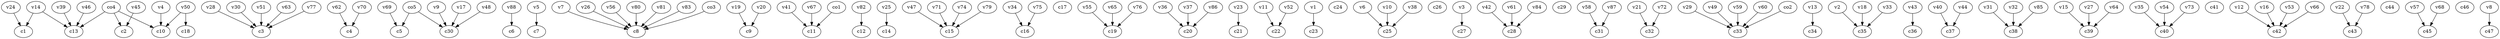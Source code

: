 strict digraph  {
c1;
c2;
c3;
c4;
c5;
c6;
c7;
c8;
c9;
c10;
c11;
c12;
c13;
c14;
c15;
c16;
c17;
c18;
c19;
c20;
c21;
c22;
c23;
c24;
c25;
c26;
c27;
c28;
c29;
c30;
c31;
c32;
c33;
c34;
c35;
c36;
c37;
c38;
c39;
c40;
c41;
c42;
c43;
c44;
c45;
c46;
c47;
v1;
v2;
v3;
v4;
v5;
v6;
v7;
v8;
v9;
v10;
v11;
v12;
v13;
v14;
v15;
v16;
v17;
v18;
v19;
v20;
v21;
v22;
v23;
v24;
v25;
v26;
v27;
v28;
v29;
v30;
v31;
v32;
v33;
v34;
v35;
v36;
v37;
v38;
v39;
v40;
v41;
v42;
v43;
v44;
v45;
v46;
v47;
v48;
v49;
v50;
v51;
v52;
v53;
v54;
v55;
v56;
v57;
v58;
v59;
v60;
v61;
v62;
v63;
v64;
v65;
v66;
v67;
v68;
v69;
v70;
v71;
v72;
v73;
v74;
v75;
v76;
v77;
v78;
v79;
v80;
v81;
v82;
v83;
v84;
v85;
v86;
v87;
v88;
co1;
co2;
co3;
co4;
co5;
v1 -> c23  [weight=1];
v2 -> c35  [weight=1];
v3 -> c27  [weight=1];
v4 -> c10  [weight=1];
v5 -> c7  [weight=1];
v6 -> c25  [weight=1];
v7 -> c8  [weight=1];
v8 -> c47  [weight=1];
v9 -> c30  [weight=1];
v10 -> c25  [weight=1];
v11 -> c22  [weight=1];
v12 -> c42  [weight=1];
v13 -> c34  [weight=1];
v14 -> c1  [weight=1];
v14 -> c13  [weight=1];
v15 -> c39  [weight=1];
v16 -> c42  [weight=1];
v17 -> c30  [weight=1];
v18 -> c35  [weight=1];
v19 -> c9  [weight=1];
v20 -> c9  [weight=1];
v21 -> c32  [weight=1];
v22 -> c43  [weight=1];
v23 -> c21  [weight=1];
v24 -> c1  [weight=1];
v25 -> c14  [weight=1];
v26 -> c8  [weight=1];
v27 -> c39  [weight=1];
v28 -> c3  [weight=1];
v29 -> c33  [weight=1];
v30 -> c3  [weight=1];
v31 -> c38  [weight=1];
v32 -> c38  [weight=1];
v33 -> c35  [weight=1];
v34 -> c16  [weight=1];
v35 -> c40  [weight=1];
v36 -> c20  [weight=1];
v37 -> c20  [weight=1];
v38 -> c25  [weight=1];
v39 -> c13  [weight=1];
v40 -> c37  [weight=1];
v41 -> c11  [weight=1];
v42 -> c28  [weight=1];
v43 -> c36  [weight=1];
v44 -> c37  [weight=1];
v45 -> c2  [weight=1];
v46 -> c13  [weight=1];
v47 -> c15  [weight=1];
v48 -> c30  [weight=1];
v49 -> c33  [weight=1];
v50 -> c10  [weight=1];
v50 -> c18  [weight=1];
v51 -> c3  [weight=1];
v52 -> c22  [weight=1];
v53 -> c42  [weight=1];
v54 -> c40  [weight=1];
v55 -> c19  [weight=1];
v56 -> c8  [weight=1];
v57 -> c45  [weight=1];
v58 -> c31  [weight=1];
v59 -> c33  [weight=1];
v60 -> c33  [weight=1];
v61 -> c28  [weight=1];
v62 -> c4  [weight=1];
v63 -> c3  [weight=1];
v64 -> c39  [weight=1];
v65 -> c19  [weight=1];
v66 -> c42  [weight=1];
v67 -> c11  [weight=1];
v68 -> c45  [weight=1];
v69 -> c5  [weight=1];
v70 -> c4  [weight=1];
v71 -> c15  [weight=1];
v72 -> c32  [weight=1];
v73 -> c40  [weight=1];
v74 -> c15  [weight=1];
v75 -> c16  [weight=1];
v76 -> c19  [weight=1];
v77 -> c3  [weight=1];
v78 -> c43  [weight=1];
v79 -> c15  [weight=1];
v80 -> c8  [weight=1];
v81 -> c8  [weight=1];
v82 -> c12  [weight=1];
v83 -> c8  [weight=1];
v84 -> c28  [weight=1];
v85 -> c38  [weight=1];
v86 -> c20  [weight=1];
v87 -> c31  [weight=1];
v88 -> c6  [weight=1];
co1 -> c11  [weight=1];
co2 -> c33  [weight=1];
co3 -> c8  [weight=1];
co4 -> c10  [weight=1];
co4 -> c13  [weight=1];
co4 -> c2  [weight=1];
co5 -> c5  [weight=1];
co5 -> c30  [weight=1];
}
